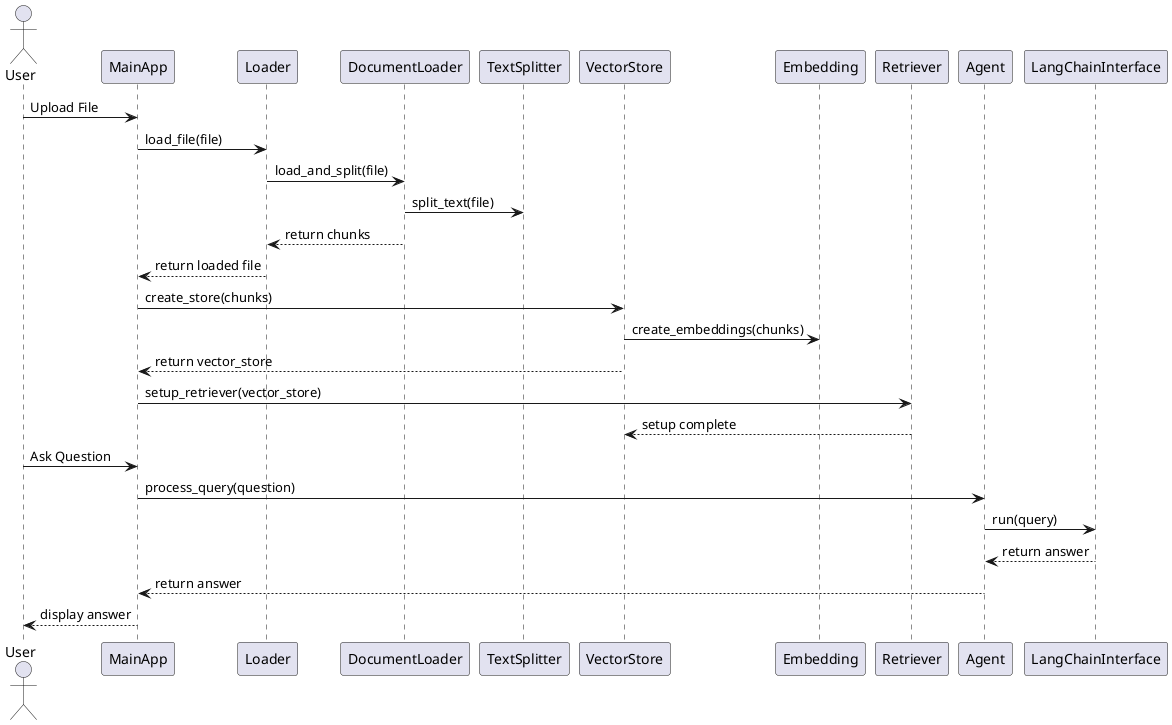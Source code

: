 @startuml
actor User

User -> MainApp: Upload File
MainApp -> Loader: load_file(file)
Loader -> DocumentLoader: load_and_split(file)
DocumentLoader -> TextSplitter: split_text(file)
DocumentLoader --> Loader: return chunks
Loader --> MainApp: return loaded file

MainApp -> VectorStore: create_store(chunks)
VectorStore -> Embedding: create_embeddings(chunks)
VectorStore --> MainApp: return vector_store

MainApp -> Retriever: setup_retriever(vector_store)
Retriever --> VectorStore: setup complete

User -> MainApp: Ask Question
MainApp -> Agent: process_query(question)
Agent -> LangChainInterface: run(query)
LangChainInterface --> Agent: return answer
Agent --> MainApp: return answer
MainApp --> User: display answer

@enduml

Explanation:
File Upload and Loading:

The User uploads a file, triggering the MainApp to call Loader to load the file.
Loader passes the file to DocumentLoader, which uses TextSplitter to divide the file into chunks, returning these chunks back to MainApp.
Vector Store Creation:

MainApp then creates a vector store using VectorStore, which processes the document chunks through Embedding to generate embeddings.
Retriever Setup:

The MainApp sets up the Retriever with the created vector store for future query processing.
Query Processing:

The User submits a question, which MainApp sends to Agent.
Agent interacts with the LangChainInterface to run the query and generate an answer, which is returned back to the User.